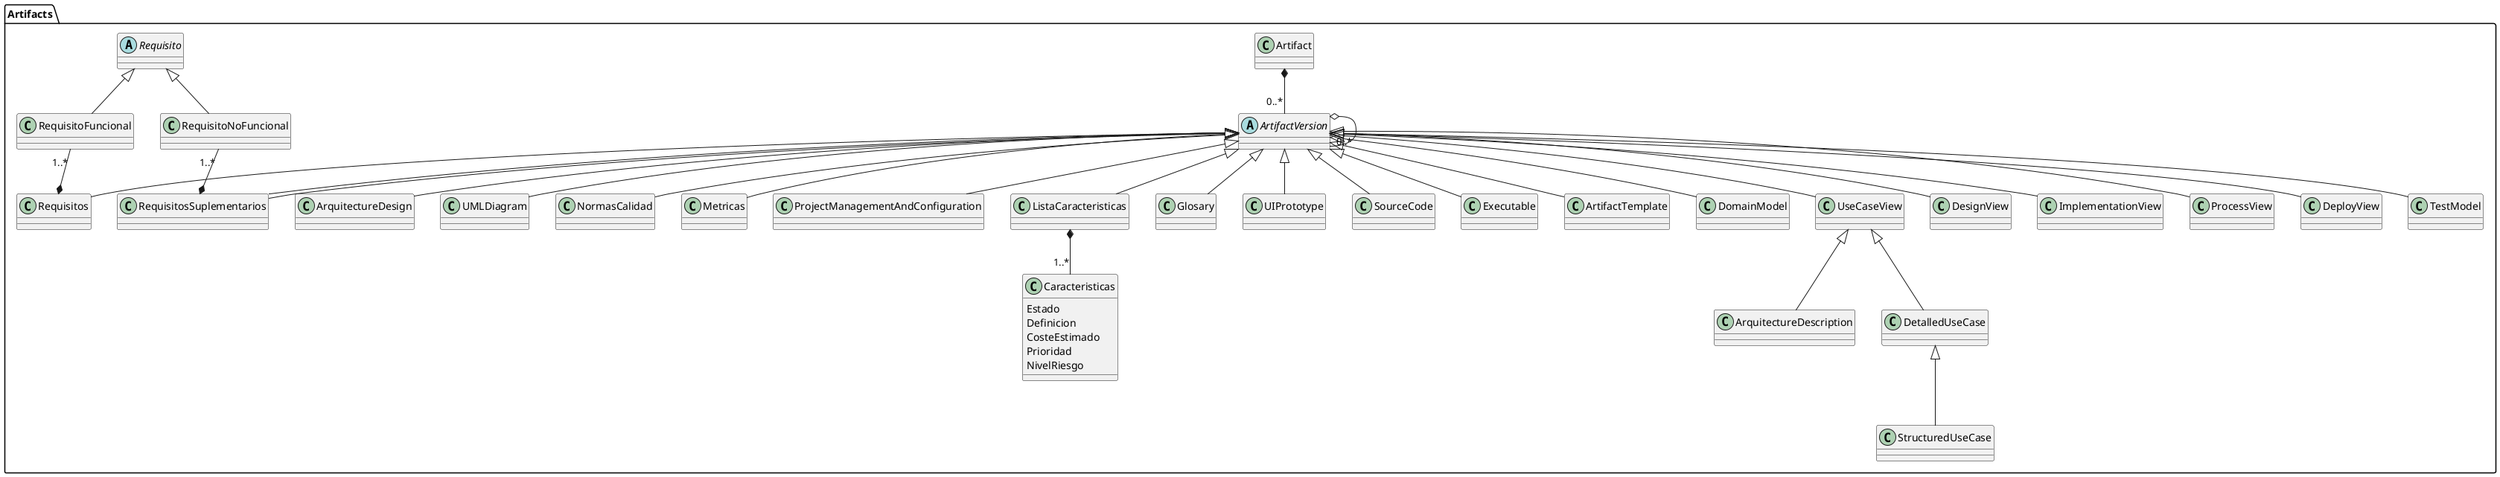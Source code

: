 @startuml

top to bottom direction

namespace Artifacts {
    Class Artifact

    Abstract Class ArtifactVersion
    Class ArtifactTemplate extends ArtifactVersion

    '4+1 vistas
    Class DomainModel extends ArtifactVersion
    Class UseCaseView extends ArtifactVersion
    Class DesignView extends ArtifactVersion
    Class ImplementationView extends ArtifactVersion
    Class ProcessView extends ArtifactVersion
    Class DeployView extends ArtifactVersion
    

    Class TestModel extends ArtifactVersion
    
    Class ArquitectureDesign extends ArtifactVersion

    Class UMLDiagram extends ArtifactVersion
    

    Class NormasCalidad extends ArtifactVersion
    Class Metricas extends ArtifactVersion
    Class ProjectManagementAndConfiguration extends ArtifactVersion
    
    Artifact *-- "0..*" ArtifactVersion
    ArtifactVersion o-- "0..*" ArtifactVersion

    Class Requisitos extends ArtifactVersion
      Requisitos *-up- "1..*" RequisitoFuncional
    Class RequisitosSuplementarios extends ArtifactVersion
      RequisitosSuplementarios *-up- "1..*" RequisitoNoFuncional
    Abstract Class Requisito
    Class RequisitoNoFuncional extends Requisito
    Class RequisitoFuncional extends Requisito
    Class RequisitosSuplementarios extends ArtifactVersion
    
    
    Class ListaCaracteristicas extends ArtifactVersion 
    ListaCaracteristicas *-- "1..*" Caracteristicas
    Class Caracteristicas {
        Estado
        Definicion
        CosteEstimado
        Prioridad
        NivelRiesgo
    }
    Class Glosary extends ArtifactVersion

    Class ArquitectureDescription extends UseCaseView
    Class DetalledUseCase extends UseCaseView
    Class StructuredUseCase extends DetalledUseCase

    Class UIPrototype extends ArtifactVersion

    Class SourceCode extends ArtifactVersion
    Class Executable extends ArtifactVersion


    'TODO: Diagrama, PDF 1.Introducion hoja 22
    'TODO: Diagrama, PDF 1.Introducion hoja 47

    'TODO: Elementos de Entrega interna y entrega externa
}

@enduml